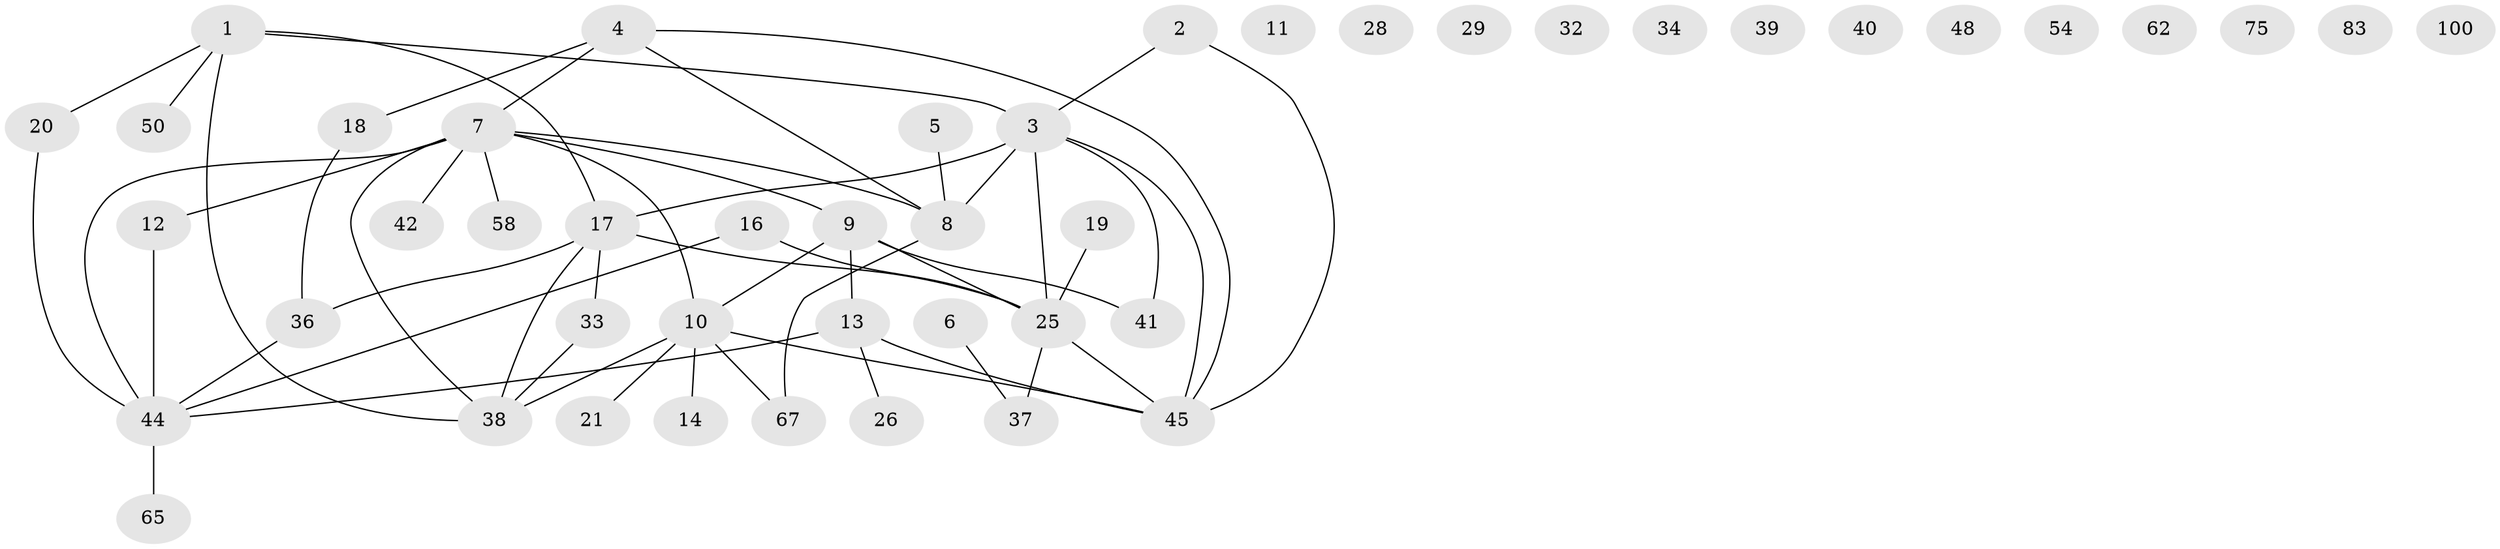 // original degree distribution, {2: 0.29523809523809524, 1: 0.17142857142857143, 3: 0.2571428571428571, 4: 0.05714285714285714, 0: 0.11428571428571428, 5: 0.0761904761904762, 6: 0.01904761904761905, 7: 0.009523809523809525}
// Generated by graph-tools (version 1.1) at 2025/16/03/04/25 18:16:47]
// undirected, 46 vertices, 54 edges
graph export_dot {
graph [start="1"]
  node [color=gray90,style=filled];
  1 [super="+97"];
  2 [super="+80"];
  3 [super="+23+53"];
  4 [super="+60"];
  5 [super="+57+59"];
  6 [super="+105+43"];
  7 [super="+22+76+27"];
  8 [super="+95+24"];
  9 [super="+35"];
  10 [super="+61+15+31+66"];
  11;
  12 [super="+90+30"];
  13 [super="+56"];
  14 [super="+49+91"];
  16;
  17 [super="+87+47+63"];
  18 [super="+52"];
  19;
  20 [super="+85"];
  21;
  25 [super="+84+71"];
  26;
  28;
  29;
  32 [super="+98"];
  33 [super="+102"];
  34;
  36 [super="+79"];
  37;
  38 [super="+70"];
  39;
  40;
  41 [super="+96"];
  42;
  44 [super="+72+51"];
  45 [super="+64"];
  48;
  50 [super="+77"];
  54;
  58;
  62;
  65;
  67;
  75;
  83;
  100;
  1 -- 20;
  1 -- 38;
  1 -- 3;
  1 -- 50;
  1 -- 17;
  2 -- 3;
  2 -- 45;
  3 -- 41;
  3 -- 25;
  3 -- 17;
  3 -- 45;
  3 -- 8;
  4 -- 18;
  4 -- 7;
  4 -- 8;
  4 -- 45;
  5 -- 8;
  6 -- 37;
  7 -- 38;
  7 -- 9 [weight=2];
  7 -- 42;
  7 -- 12 [weight=3];
  7 -- 58;
  7 -- 44 [weight=2];
  7 -- 8 [weight=2];
  7 -- 10;
  8 -- 67;
  9 -- 10 [weight=2];
  9 -- 13;
  9 -- 41;
  9 -- 25;
  10 -- 67;
  10 -- 21;
  10 -- 14;
  10 -- 38;
  10 -- 45;
  12 -- 44;
  13 -- 26;
  13 -- 45;
  13 -- 44;
  16 -- 25;
  16 -- 44;
  17 -- 33;
  17 -- 36;
  17 -- 38;
  17 -- 25;
  18 -- 36;
  19 -- 25;
  20 -- 44;
  25 -- 37;
  25 -- 45;
  33 -- 38;
  36 -- 44;
  44 -- 65;
}

